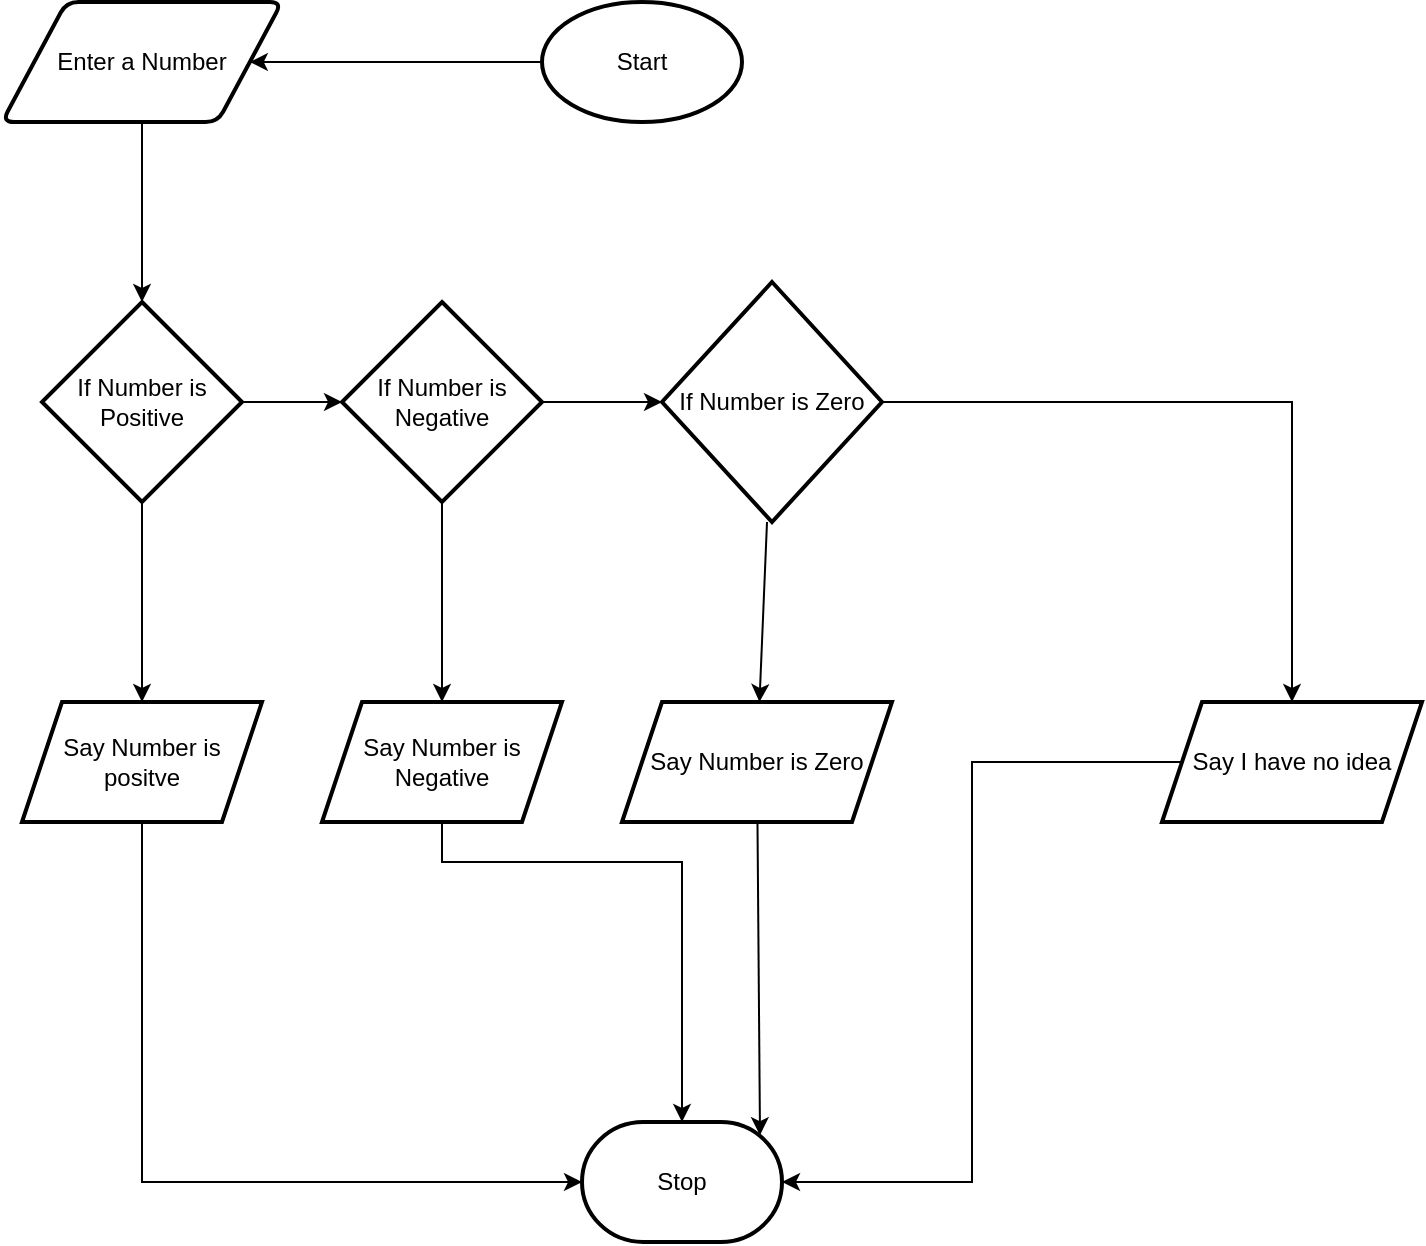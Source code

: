 <mxfile>
    <diagram id="kvk8JkGseTjVG1A1ggHk" name="flowchart">
        <mxGraphModel dx="834" dy="561" grid="1" gridSize="10" guides="1" tooltips="1" connect="1" arrows="1" fold="1" page="1" pageScale="1" pageWidth="827" pageHeight="1169" math="0" shadow="0">
            <root>
                <mxCell id="0"/>
                <mxCell id="1" parent="0"/>
                <mxCell id="13" value="" style="edgeStyle=none;html=1;" edge="1" parent="1" source="2" target="12">
                    <mxGeometry relative="1" as="geometry"/>
                </mxCell>
                <mxCell id="2" value="Start" style="strokeWidth=2;html=1;shape=mxgraph.flowchart.start_1;whiteSpace=wrap;" parent="1" vertex="1">
                    <mxGeometry x="620" y="190" width="100" height="60" as="geometry"/>
                </mxCell>
                <mxCell id="17" value="" style="edgeStyle=none;html=1;" edge="1" parent="1" source="12" target="14">
                    <mxGeometry relative="1" as="geometry"/>
                </mxCell>
                <mxCell id="12" value="Enter a Number" style="shape=parallelogram;html=1;strokeWidth=2;perimeter=parallelogramPerimeter;whiteSpace=wrap;rounded=1;arcSize=12;size=0.23;" vertex="1" parent="1">
                    <mxGeometry x="350" y="190" width="140" height="60" as="geometry"/>
                </mxCell>
                <mxCell id="18" value="" style="edgeStyle=none;html=1;" edge="1" parent="1" source="14" target="15">
                    <mxGeometry relative="1" as="geometry"/>
                </mxCell>
                <mxCell id="21" value="" style="edgeStyle=none;html=1;" edge="1" parent="1" source="14" target="20">
                    <mxGeometry relative="1" as="geometry"/>
                </mxCell>
                <mxCell id="14" value="If Number is Positive" style="strokeWidth=2;html=1;shape=mxgraph.flowchart.decision;whiteSpace=wrap;" vertex="1" parent="1">
                    <mxGeometry x="370" y="340" width="100" height="100" as="geometry"/>
                </mxCell>
                <mxCell id="19" value="" style="edgeStyle=none;html=1;" edge="1" parent="1" source="15" target="16">
                    <mxGeometry relative="1" as="geometry"/>
                </mxCell>
                <mxCell id="23" value="" style="edgeStyle=none;html=1;" edge="1" parent="1" source="15" target="22">
                    <mxGeometry relative="1" as="geometry"/>
                </mxCell>
                <mxCell id="15" value="If Number is Negative" style="strokeWidth=2;html=1;shape=mxgraph.flowchart.decision;whiteSpace=wrap;" vertex="1" parent="1">
                    <mxGeometry x="520" y="340" width="100" height="100" as="geometry"/>
                </mxCell>
                <mxCell id="26" value="" style="edgeStyle=none;html=1;" edge="1" parent="1" source="16" target="25">
                    <mxGeometry relative="1" as="geometry"/>
                </mxCell>
                <mxCell id="28" value="" style="edgeStyle=none;html=1;rounded=0;" edge="1" parent="1" source="16" target="27">
                    <mxGeometry relative="1" as="geometry">
                        <Array as="points">
                            <mxPoint x="790" y="390"/>
                            <mxPoint x="995" y="390"/>
                        </Array>
                    </mxGeometry>
                </mxCell>
                <mxCell id="16" value="If Number is Zero" style="strokeWidth=2;html=1;shape=mxgraph.flowchart.decision;whiteSpace=wrap;" vertex="1" parent="1">
                    <mxGeometry x="680" y="330" width="110" height="120" as="geometry"/>
                </mxCell>
                <mxCell id="20" value="Say Number is positve" style="shape=parallelogram;perimeter=parallelogramPerimeter;whiteSpace=wrap;html=1;fixedSize=1;strokeWidth=2;" vertex="1" parent="1">
                    <mxGeometry x="360" y="540" width="120" height="60" as="geometry"/>
                </mxCell>
                <mxCell id="31" style="edgeStyle=orthogonalEdgeStyle;rounded=0;html=1;entryX=0.5;entryY=0;entryDx=0;entryDy=0;entryPerimeter=0;" edge="1" parent="1" source="22" target="29">
                    <mxGeometry relative="1" as="geometry">
                        <Array as="points">
                            <mxPoint x="570" y="620"/>
                            <mxPoint x="690" y="620"/>
                        </Array>
                    </mxGeometry>
                </mxCell>
                <mxCell id="22" value="Say Number is Negative" style="shape=parallelogram;perimeter=parallelogramPerimeter;whiteSpace=wrap;html=1;fixedSize=1;strokeWidth=2;" vertex="1" parent="1">
                    <mxGeometry x="510" y="540" width="120" height="60" as="geometry"/>
                </mxCell>
                <mxCell id="32" style="edgeStyle=none;rounded=0;html=1;entryX=0.89;entryY=0.11;entryDx=0;entryDy=0;entryPerimeter=0;" edge="1" parent="1" source="25" target="29">
                    <mxGeometry relative="1" as="geometry"/>
                </mxCell>
                <mxCell id="25" value="Say Number is Zero" style="shape=parallelogram;perimeter=parallelogramPerimeter;whiteSpace=wrap;html=1;fixedSize=1;strokeWidth=2;" vertex="1" parent="1">
                    <mxGeometry x="660" y="540" width="135" height="60" as="geometry"/>
                </mxCell>
                <mxCell id="33" style="edgeStyle=orthogonalEdgeStyle;rounded=0;html=1;entryX=1;entryY=0.5;entryDx=0;entryDy=0;entryPerimeter=0;" edge="1" parent="1" source="27" target="29">
                    <mxGeometry relative="1" as="geometry"/>
                </mxCell>
                <mxCell id="27" value="Say I have no idea" style="shape=parallelogram;perimeter=parallelogramPerimeter;whiteSpace=wrap;html=1;fixedSize=1;strokeWidth=2;" vertex="1" parent="1">
                    <mxGeometry x="930" y="540" width="130" height="60" as="geometry"/>
                </mxCell>
                <mxCell id="29" value="Stop" style="strokeWidth=2;html=1;shape=mxgraph.flowchart.terminator;whiteSpace=wrap;" vertex="1" parent="1">
                    <mxGeometry x="640" y="750" width="100" height="60" as="geometry"/>
                </mxCell>
                <mxCell id="30" value="" style="endArrow=classic;html=1;rounded=0;exitX=0.5;exitY=1;exitDx=0;exitDy=0;entryX=0;entryY=0.5;entryDx=0;entryDy=0;entryPerimeter=0;edgeStyle=orthogonalEdgeStyle;" edge="1" parent="1" source="20" target="29">
                    <mxGeometry width="50" height="50" relative="1" as="geometry">
                        <mxPoint x="670" y="690" as="sourcePoint"/>
                        <mxPoint x="720" y="640" as="targetPoint"/>
                    </mxGeometry>
                </mxCell>
            </root>
        </mxGraphModel>
    </diagram>
</mxfile>